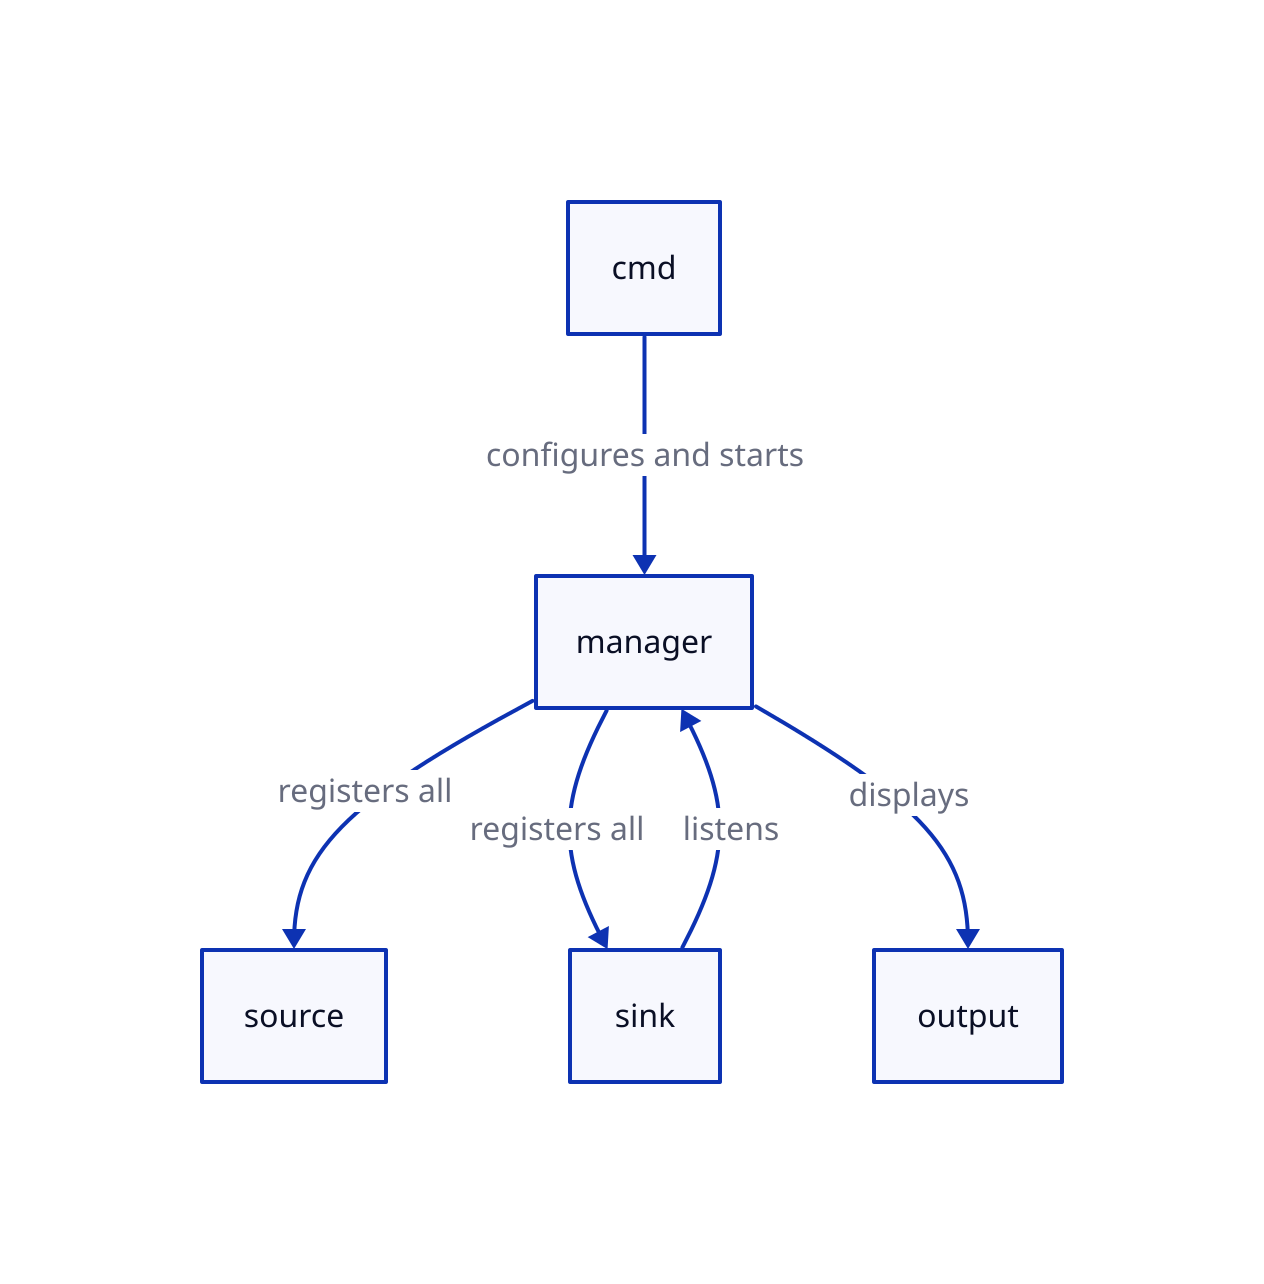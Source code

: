 cmd -> manager: configures and starts
manager -> source: registers all
manager -> sink: registers all
manager <- sink: listens
manager -> output: displays
